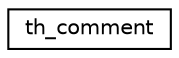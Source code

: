 digraph "Graphical Class Hierarchy"
{
  edge [fontname="Helvetica",fontsize="10",labelfontname="Helvetica",labelfontsize="10"];
  node [fontname="Helvetica",fontsize="10",shape=record];
  rankdir="LR";
  Node1 [label="th_comment",height=0.2,width=0.4,color="black", fillcolor="white", style="filled",URL="$structth__comment.html"];
}
